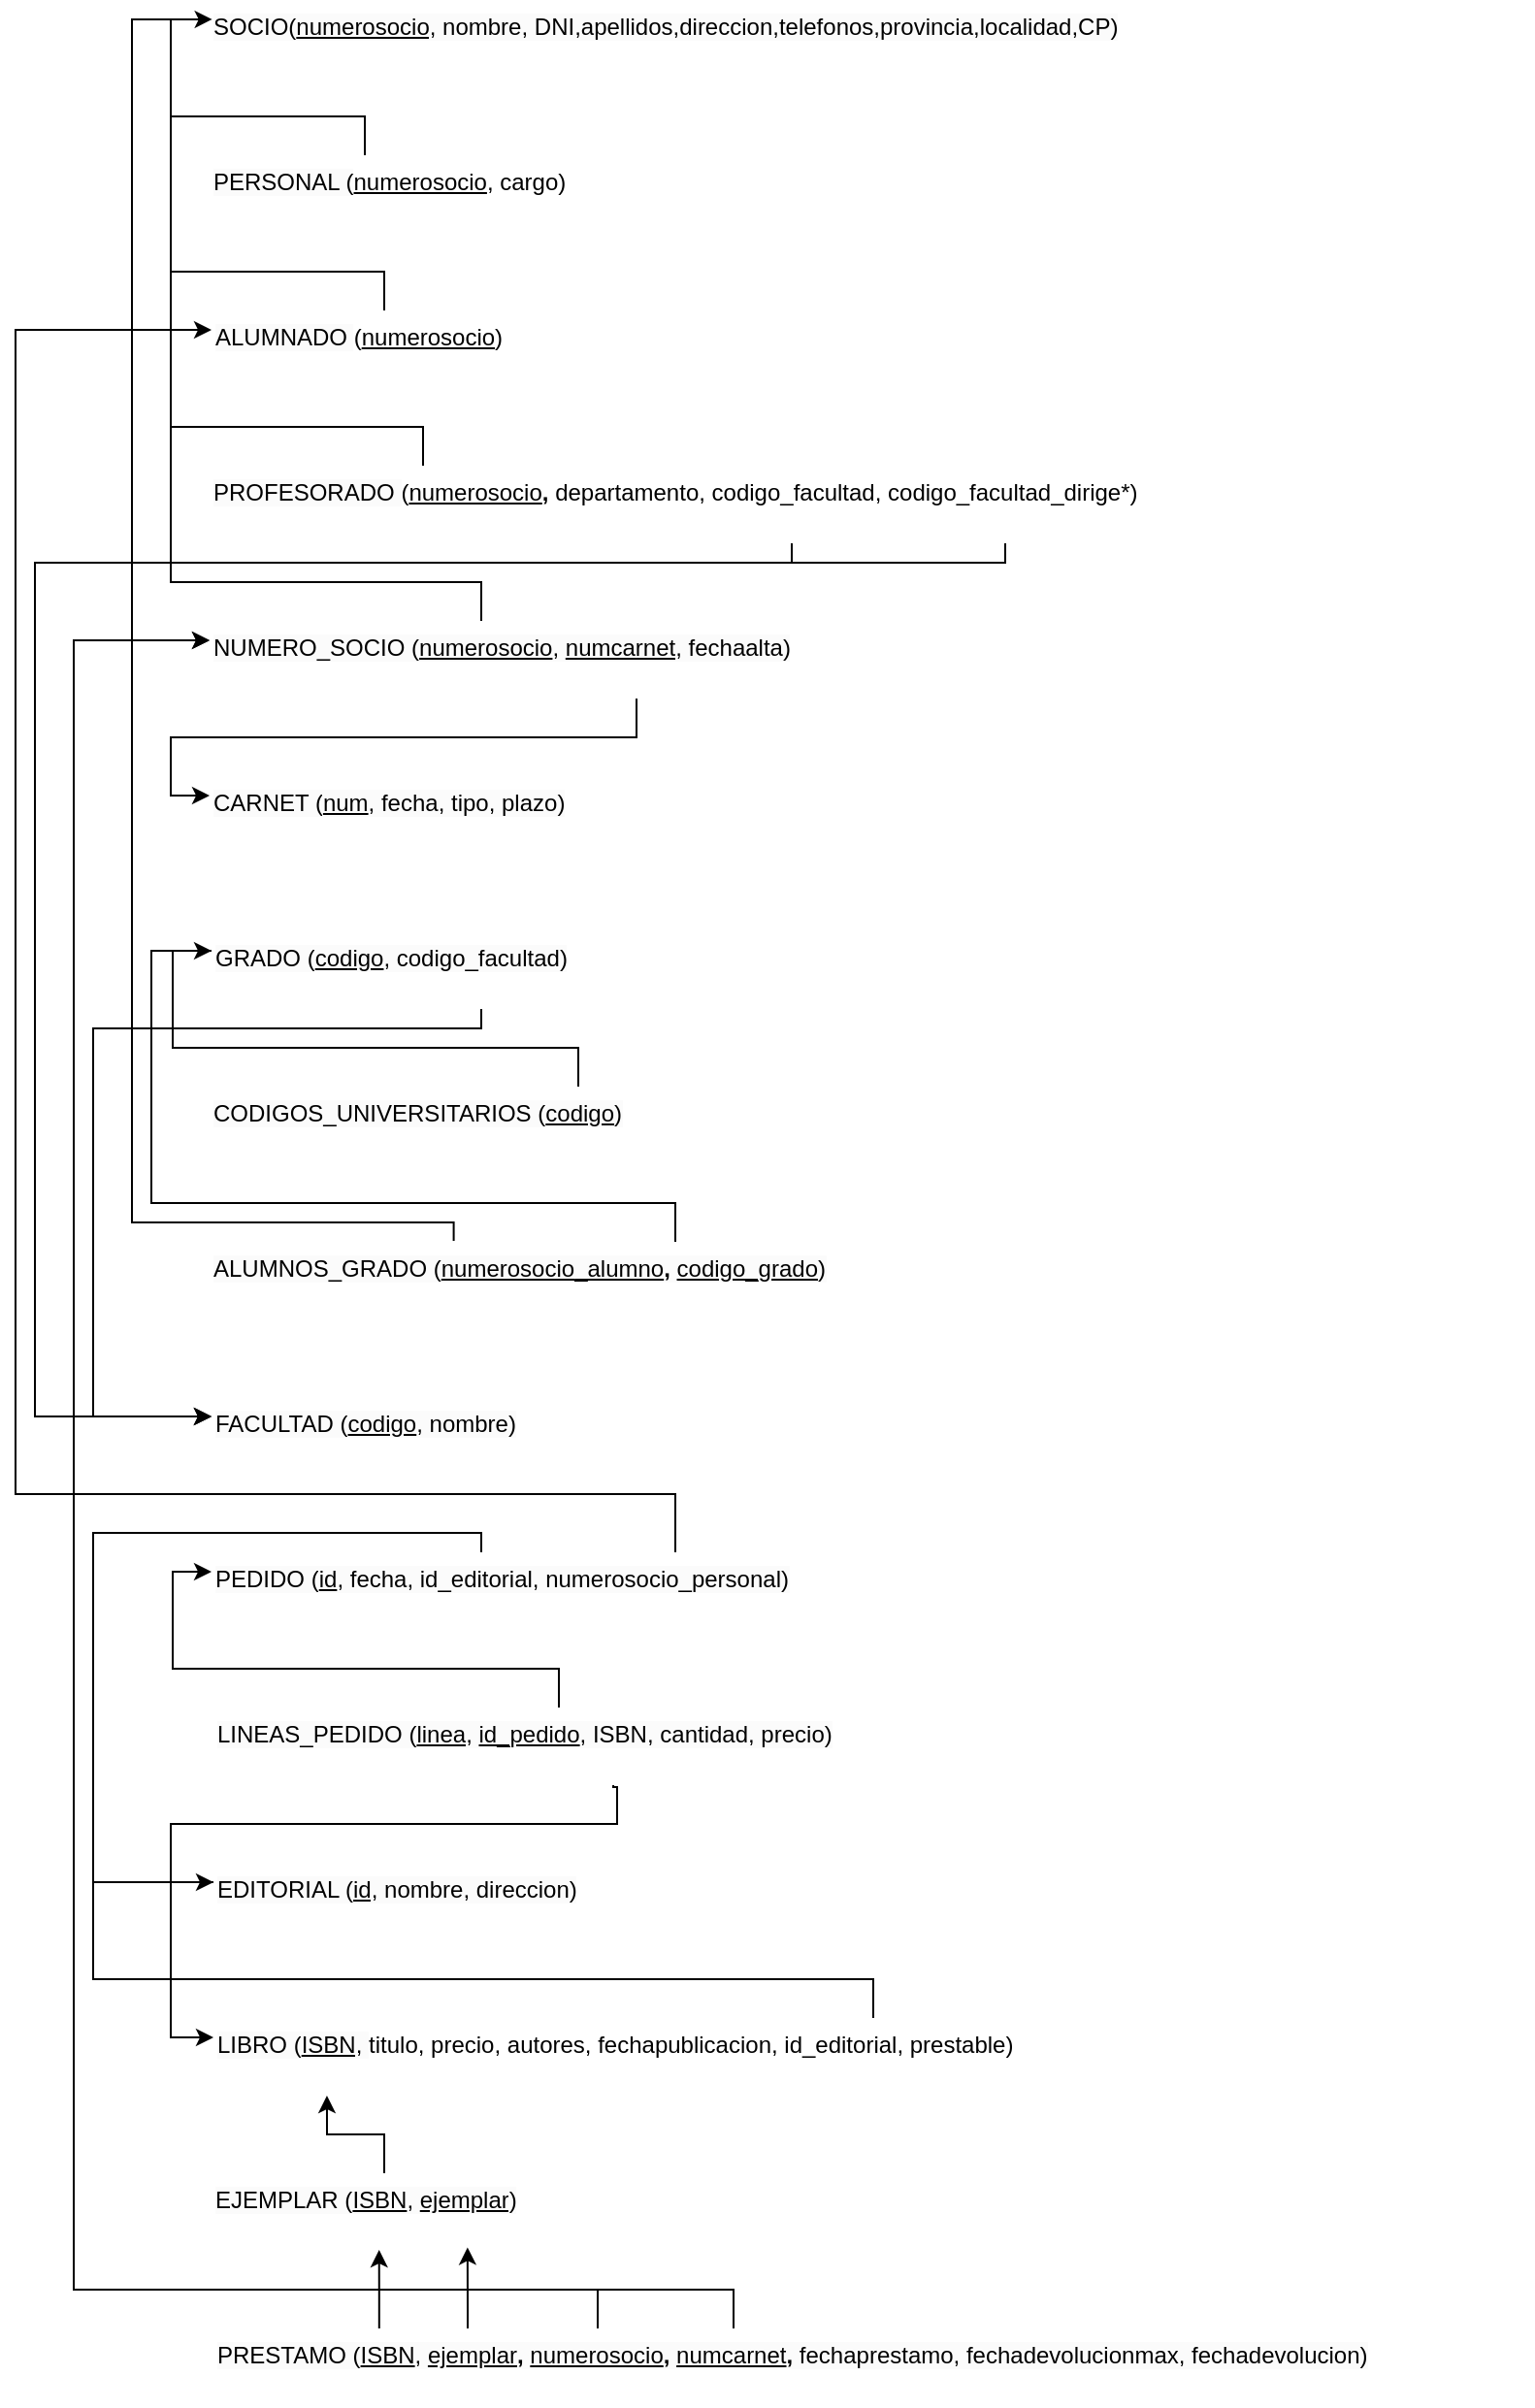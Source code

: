 <mxfile version="23.0.2" type="device">
  <diagram name="Página-1" id="STV0Fpu3SxPzSqIXGRqA">
    <mxGraphModel dx="322" dy="157" grid="1" gridSize="10" guides="1" tooltips="1" connect="1" arrows="1" fold="1" page="1" pageScale="1" pageWidth="827" pageHeight="1169" math="0" shadow="0">
      <root>
        <mxCell id="0" />
        <mxCell id="1" parent="0" />
        <mxCell id="z7xkDASQv5N64iKBh5Sk-1" value="&lt;span style=&quot;color: rgb(0, 0, 0); font-family: Helvetica; font-size: 12px; font-style: normal; font-variant-ligatures: normal; font-variant-caps: normal; font-weight: 400; letter-spacing: normal; orphans: 2; text-align: center; text-indent: 0px; text-transform: none; widows: 2; word-spacing: 0px; -webkit-text-stroke-width: 0px; background-color: rgb(251, 251, 251); text-decoration-thickness: initial; text-decoration-style: initial; text-decoration-color: initial; float: none; display: inline !important;&quot;&gt;SOCIO(&lt;/span&gt;&lt;span style=&quot;color: rgb(0, 0, 0); font-family: Helvetica; font-size: 12px; font-style: normal; font-variant-ligatures: normal; font-variant-caps: normal; letter-spacing: normal; orphans: 2; text-align: center; text-indent: 0px; text-transform: none; widows: 2; word-spacing: 0px; -webkit-text-stroke-width: 0px; background-color: rgb(251, 251, 251); text-decoration-thickness: initial; text-decoration-style: initial; text-decoration-color: initial; float: none; display: inline !important;&quot;&gt;&lt;u&gt;numerosocio&lt;/u&gt;&lt;/span&gt;&lt;span style=&quot;color: rgb(0, 0, 0); font-family: Helvetica; font-size: 12px; font-style: normal; font-variant-ligatures: normal; font-variant-caps: normal; font-weight: 400; letter-spacing: normal; orphans: 2; text-align: center; text-indent: 0px; text-transform: none; widows: 2; word-spacing: 0px; -webkit-text-stroke-width: 0px; background-color: rgb(251, 251, 251); text-decoration-thickness: initial; text-decoration-style: initial; text-decoration-color: initial; float: none; display: inline !important;&quot;&gt;, nombre, DNI,apellidos,direccion,telefonos,provincia,localidad,CP)&lt;/span&gt;" style="text;whiteSpace=wrap;html=1;" parent="1" vertex="1">
          <mxGeometry x="120" y="40" width="670" height="40" as="geometry" />
        </mxCell>
        <mxCell id="z7xkDASQv5N64iKBh5Sk-22" style="edgeStyle=orthogonalEdgeStyle;rounded=0;orthogonalLoop=1;jettySize=auto;html=1;entryX=0;entryY=0.25;entryDx=0;entryDy=0;endArrow=none;endFill=0;" parent="1" source="z7xkDASQv5N64iKBh5Sk-2" target="z7xkDASQv5N64iKBh5Sk-1" edge="1">
          <mxGeometry relative="1" as="geometry">
            <Array as="points">
              <mxPoint x="260" y="340" />
              <mxPoint x="100" y="340" />
              <mxPoint x="100" y="50" />
            </Array>
          </mxGeometry>
        </mxCell>
        <mxCell id="z7xkDASQv5N64iKBh5Sk-23" style="edgeStyle=orthogonalEdgeStyle;rounded=0;orthogonalLoop=1;jettySize=auto;html=1;entryX=0;entryY=0.25;entryDx=0;entryDy=0;" parent="1" source="z7xkDASQv5N64iKBh5Sk-2" target="z7xkDASQv5N64iKBh5Sk-3" edge="1">
          <mxGeometry relative="1" as="geometry">
            <Array as="points">
              <mxPoint x="340" y="420" />
              <mxPoint x="100" y="420" />
              <mxPoint x="100" y="450" />
            </Array>
          </mxGeometry>
        </mxCell>
        <mxCell id="z7xkDASQv5N64iKBh5Sk-2" value="&lt;span style=&quot;color: rgb(0, 0, 0); font-family: Helvetica; font-size: 12px; font-style: normal; font-variant-ligatures: normal; font-variant-caps: normal; letter-spacing: normal; orphans: 2; text-align: center; text-indent: 0px; text-transform: none; widows: 2; word-spacing: 0px; -webkit-text-stroke-width: 0px; background-color: rgb(251, 251, 251); text-decoration-thickness: initial; text-decoration-style: initial; text-decoration-color: initial; float: none; display: inline !important;&quot;&gt;NUMERO_SOCIO (&lt;u&gt;numerosocio&lt;/u&gt;,&lt;/span&gt;&lt;span style=&quot;color: rgb(0, 0, 0); font-family: Helvetica; font-size: 12px; font-style: normal; font-variant-ligatures: normal; font-variant-caps: normal; letter-spacing: normal; orphans: 2; text-align: center; text-indent: 0px; text-transform: none; widows: 2; word-spacing: 0px; -webkit-text-stroke-width: 0px; background-color: rgb(251, 251, 251); text-decoration-thickness: initial; text-decoration-style: initial; text-decoration-color: initial; float: none; display: inline !important;&quot;&gt;&amp;nbsp;&lt;/span&gt;&lt;span style=&quot;color: rgb(0, 0, 0); font-family: Helvetica; font-size: 12px; font-style: normal; font-variant-ligatures: normal; font-variant-caps: normal; letter-spacing: normal; orphans: 2; text-align: center; text-indent: 0px; text-transform: none; widows: 2; word-spacing: 0px; -webkit-text-stroke-width: 0px; background-color: rgb(251, 251, 251); text-decoration-thickness: initial; text-decoration-style: initial; text-decoration-color: initial; float: none; display: inline !important;&quot;&gt;&lt;u&gt;numcarnet&lt;/u&gt;&lt;/span&gt;&lt;span style=&quot;color: rgb(0, 0, 0); font-family: Helvetica; font-size: 12px; font-style: normal; font-variant-ligatures: normal; font-variant-caps: normal; letter-spacing: normal; orphans: 2; text-align: center; text-indent: 0px; text-transform: none; widows: 2; word-spacing: 0px; -webkit-text-stroke-width: 0px; background-color: rgb(251, 251, 251); text-decoration-thickness: initial; text-decoration-style: initial; text-decoration-color: initial; float: none; display: inline !important;&quot;&gt;, fechaalta)&lt;/span&gt;" style="text;whiteSpace=wrap;html=1;" parent="1" vertex="1">
          <mxGeometry x="120" y="360" width="680" height="40" as="geometry" />
        </mxCell>
        <mxCell id="z7xkDASQv5N64iKBh5Sk-3" value="&lt;span style=&quot;color: rgb(0, 0, 0); font-family: Helvetica; font-size: 12px; font-style: normal; font-variant-ligatures: normal; font-variant-caps: normal; font-weight: 400; letter-spacing: normal; orphans: 2; text-align: center; text-indent: 0px; text-transform: none; widows: 2; word-spacing: 0px; -webkit-text-stroke-width: 0px; background-color: rgb(251, 251, 251); text-decoration-thickness: initial; text-decoration-style: initial; text-decoration-color: initial; float: none; display: inline !important;&quot;&gt;CARNET (&lt;/span&gt;&lt;span style=&quot;color: rgb(0, 0, 0); font-family: Helvetica; font-size: 12px; font-style: normal; font-variant-ligatures: normal; font-variant-caps: normal; letter-spacing: normal; orphans: 2; text-align: center; text-indent: 0px; text-transform: none; widows: 2; word-spacing: 0px; -webkit-text-stroke-width: 0px; background-color: rgb(251, 251, 251); text-decoration-thickness: initial; text-decoration-style: initial; text-decoration-color: initial; float: none; display: inline !important;&quot;&gt;&lt;u&gt;num&lt;/u&gt;&lt;/span&gt;&lt;span style=&quot;color: rgb(0, 0, 0); font-family: Helvetica; font-size: 12px; font-style: normal; font-variant-ligatures: normal; font-variant-caps: normal; font-weight: 400; letter-spacing: normal; orphans: 2; text-align: center; text-indent: 0px; text-transform: none; widows: 2; word-spacing: 0px; -webkit-text-stroke-width: 0px; background-color: rgb(251, 251, 251); text-decoration-thickness: initial; text-decoration-style: initial; text-decoration-color: initial; float: none; display: inline !important;&quot;&gt;, fecha, tipo, plazo)&lt;/span&gt;" style="text;whiteSpace=wrap;html=1;" parent="1" vertex="1">
          <mxGeometry x="120" y="440" width="680" height="40" as="geometry" />
        </mxCell>
        <mxCell id="z7xkDASQv5N64iKBh5Sk-18" style="edgeStyle=orthogonalEdgeStyle;rounded=0;orthogonalLoop=1;jettySize=auto;html=1;entryX=0.002;entryY=0.249;entryDx=0;entryDy=0;entryPerimeter=0;" parent="1" source="z7xkDASQv5N64iKBh5Sk-5" target="z7xkDASQv5N64iKBh5Sk-1" edge="1">
          <mxGeometry relative="1" as="geometry">
            <Array as="points">
              <mxPoint x="200" y="100" />
              <mxPoint x="100" y="100" />
              <mxPoint x="100" y="50" />
            </Array>
          </mxGeometry>
        </mxCell>
        <mxCell id="z7xkDASQv5N64iKBh5Sk-5" value="&lt;span style=&quot;color: rgb(0, 0, 0); font-family: Helvetica; font-size: 12px; font-style: normal; font-variant-ligatures: normal; font-variant-caps: normal; font-weight: 400; letter-spacing: normal; orphans: 2; text-align: center; text-indent: 0px; text-transform: none; widows: 2; word-spacing: 0px; -webkit-text-stroke-width: 0px; background-color: rgb(251, 251, 251); text-decoration-thickness: initial; text-decoration-style: initial; text-decoration-color: initial; float: none; display: inline !important;&quot;&gt;PERSONAL (&lt;/span&gt;&lt;u style=&quot;border-color: var(--border-color);&quot;&gt;numerosocio&lt;/u&gt;, cargo)" style="text;whiteSpace=wrap;html=1;" parent="1" vertex="1">
          <mxGeometry x="120" y="120" width="680" height="40" as="geometry" />
        </mxCell>
        <mxCell id="z7xkDASQv5N64iKBh5Sk-20" style="edgeStyle=orthogonalEdgeStyle;rounded=0;orthogonalLoop=1;jettySize=auto;html=1;entryX=0;entryY=0.25;entryDx=0;entryDy=0;endArrow=none;endFill=0;" parent="1" source="z7xkDASQv5N64iKBh5Sk-6" target="z7xkDASQv5N64iKBh5Sk-1" edge="1">
          <mxGeometry relative="1" as="geometry">
            <Array as="points">
              <mxPoint x="210" y="180" />
              <mxPoint x="100" y="180" />
              <mxPoint x="100" y="50" />
            </Array>
          </mxGeometry>
        </mxCell>
        <mxCell id="z7xkDASQv5N64iKBh5Sk-6" value="&lt;span style=&quot;color: rgb(0, 0, 0); font-family: Helvetica; font-size: 12px; font-style: normal; font-variant-ligatures: normal; font-variant-caps: normal; font-weight: 400; letter-spacing: normal; orphans: 2; text-align: center; text-indent: 0px; text-transform: none; widows: 2; word-spacing: 0px; -webkit-text-stroke-width: 0px; background-color: rgb(251, 251, 251); text-decoration-thickness: initial; text-decoration-style: initial; text-decoration-color: initial; float: none; display: inline !important;&quot;&gt;ALUMNADO&amp;nbsp;&lt;/span&gt;(&lt;u style=&quot;border-color: var(--border-color);&quot;&gt;numerosocio&lt;/u&gt;)" style="text;whiteSpace=wrap;html=1;" parent="1" vertex="1">
          <mxGeometry x="121" y="200" width="680" height="40" as="geometry" />
        </mxCell>
        <mxCell id="z7xkDASQv5N64iKBh5Sk-21" style="edgeStyle=orthogonalEdgeStyle;rounded=0;orthogonalLoop=1;jettySize=auto;html=1;endArrow=none;endFill=0;" parent="1" source="z7xkDASQv5N64iKBh5Sk-7" edge="1">
          <mxGeometry relative="1" as="geometry">
            <mxPoint x="110" y="50" as="targetPoint" />
            <Array as="points">
              <mxPoint x="230" y="260" />
              <mxPoint x="100" y="260" />
              <mxPoint x="100" y="50" />
            </Array>
          </mxGeometry>
        </mxCell>
        <mxCell id="z7xkDASQv5N64iKBh5Sk-37" style="edgeStyle=orthogonalEdgeStyle;rounded=0;orthogonalLoop=1;jettySize=auto;html=1;entryX=0;entryY=0.25;entryDx=0;entryDy=0;" parent="1" source="z7xkDASQv5N64iKBh5Sk-7" target="z7xkDASQv5N64iKBh5Sk-14" edge="1">
          <mxGeometry relative="1" as="geometry">
            <Array as="points">
              <mxPoint x="420" y="330" />
              <mxPoint x="30" y="330" />
              <mxPoint x="30" y="770" />
            </Array>
          </mxGeometry>
        </mxCell>
        <mxCell id="z7xkDASQv5N64iKBh5Sk-7" value="&lt;span style=&quot;color: rgb(0, 0, 0); font-family: Helvetica; font-size: 12px; font-style: normal; font-variant-ligatures: normal; font-variant-caps: normal; font-weight: 400; letter-spacing: normal; orphans: 2; text-align: center; text-indent: 0px; text-transform: none; widows: 2; word-spacing: 0px; -webkit-text-stroke-width: 0px; background-color: rgb(251, 251, 251); text-decoration-thickness: initial; text-decoration-style: initial; text-decoration-color: initial; float: none; display: inline !important;&quot;&gt;PROFESORADO&amp;nbsp;&lt;/span&gt;(&lt;b style=&quot;border-color: var(--border-color);&quot;&gt;&lt;u style=&quot;border-color: var(--border-color); font-weight: 400; text-align: center;&quot;&gt;numerosocio&lt;/u&gt;, &lt;/b&gt;departamento, codigo_facultad, codigo_facultad_dirige*&lt;span style=&quot;border-color: var(--border-color); text-align: center;&quot;&gt;)&lt;/span&gt;" style="text;whiteSpace=wrap;html=1;" parent="1" vertex="1">
          <mxGeometry x="120" y="280" width="680" height="40" as="geometry" />
        </mxCell>
        <mxCell id="z7xkDASQv5N64iKBh5Sk-28" style="edgeStyle=orthogonalEdgeStyle;rounded=0;orthogonalLoop=1;jettySize=auto;html=1;entryX=0;entryY=0.25;entryDx=0;entryDy=0;" parent="1" source="z7xkDASQv5N64iKBh5Sk-8" target="z7xkDASQv5N64iKBh5Sk-14" edge="1">
          <mxGeometry relative="1" as="geometry">
            <Array as="points">
              <mxPoint x="260" y="570" />
              <mxPoint x="60" y="570" />
              <mxPoint x="60" y="770" />
            </Array>
          </mxGeometry>
        </mxCell>
        <mxCell id="z7xkDASQv5N64iKBh5Sk-8" value="&lt;span style=&quot;color: rgb(0, 0, 0); font-family: Helvetica; font-size: 12px; font-style: normal; font-variant-ligatures: normal; font-variant-caps: normal; font-weight: 400; letter-spacing: normal; orphans: 2; text-align: center; text-indent: 0px; text-transform: none; widows: 2; word-spacing: 0px; -webkit-text-stroke-width: 0px; background-color: rgb(251, 251, 251); text-decoration-thickness: initial; text-decoration-style: initial; text-decoration-color: initial; float: none; display: inline !important;&quot;&gt;GRADO (&lt;/span&gt;&lt;span style=&quot;color: rgb(0, 0, 0); font-family: Helvetica; font-size: 12px; font-style: normal; font-variant-ligatures: normal; font-variant-caps: normal; letter-spacing: normal; orphans: 2; text-align: center; text-indent: 0px; text-transform: none; widows: 2; word-spacing: 0px; -webkit-text-stroke-width: 0px; background-color: rgb(251, 251, 251); text-decoration-thickness: initial; text-decoration-style: initial; text-decoration-color: initial; float: none; display: inline !important;&quot;&gt;&lt;u&gt;codigo&lt;/u&gt;,&amp;nbsp;codigo_facultad&lt;/span&gt;&lt;span style=&quot;color: rgb(0, 0, 0); font-family: Helvetica; font-size: 12px; font-style: normal; font-variant-ligatures: normal; font-variant-caps: normal; font-weight: 400; letter-spacing: normal; orphans: 2; text-align: center; text-indent: 0px; text-transform: none; widows: 2; word-spacing: 0px; -webkit-text-stroke-width: 0px; background-color: rgb(251, 251, 251); text-decoration-thickness: initial; text-decoration-style: initial; text-decoration-color: initial; float: none; display: inline !important;&quot;&gt;)&lt;/span&gt;" style="text;whiteSpace=wrap;html=1;" parent="1" vertex="1">
          <mxGeometry x="121" y="520" width="680" height="40" as="geometry" />
        </mxCell>
        <mxCell id="z7xkDASQv5N64iKBh5Sk-24" style="edgeStyle=orthogonalEdgeStyle;rounded=0;orthogonalLoop=1;jettySize=auto;html=1;entryX=0;entryY=0.25;entryDx=0;entryDy=0;" parent="1" source="z7xkDASQv5N64iKBh5Sk-9" target="z7xkDASQv5N64iKBh5Sk-8" edge="1">
          <mxGeometry relative="1" as="geometry">
            <Array as="points">
              <mxPoint x="310" y="580" />
              <mxPoint x="101" y="580" />
              <mxPoint x="101" y="530" />
            </Array>
          </mxGeometry>
        </mxCell>
        <mxCell id="z7xkDASQv5N64iKBh5Sk-9" value="&lt;span style=&quot;color: rgb(0, 0, 0); font-family: Helvetica; font-size: 12px; font-style: normal; font-variant-ligatures: normal; font-variant-caps: normal; font-weight: 400; letter-spacing: normal; orphans: 2; text-align: center; text-indent: 0px; text-transform: none; widows: 2; word-spacing: 0px; -webkit-text-stroke-width: 0px; background-color: rgb(251, 251, 251); text-decoration-thickness: initial; text-decoration-style: initial; text-decoration-color: initial; float: none; display: inline !important;&quot;&gt;CODIGOS_UNIVERSITARIOS (&lt;/span&gt;&lt;span style=&quot;color: rgb(0, 0, 0); font-family: Helvetica; font-size: 12px; font-style: normal; font-variant-ligatures: normal; font-variant-caps: normal; letter-spacing: normal; orphans: 2; text-align: center; text-indent: 0px; text-transform: none; widows: 2; word-spacing: 0px; -webkit-text-stroke-width: 0px; background-color: rgb(251, 251, 251); text-decoration-thickness: initial; text-decoration-style: initial; text-decoration-color: initial; float: none; display: inline !important;&quot;&gt;&lt;u&gt;codigo&lt;/u&gt;&lt;/span&gt;&lt;span style=&quot;color: rgb(0, 0, 0); font-family: Helvetica; font-size: 12px; font-style: normal; font-variant-ligatures: normal; font-variant-caps: normal; font-weight: 400; letter-spacing: normal; orphans: 2; text-align: center; text-indent: 0px; text-transform: none; widows: 2; word-spacing: 0px; -webkit-text-stroke-width: 0px; background-color: rgb(251, 251, 251); text-decoration-thickness: initial; text-decoration-style: initial; text-decoration-color: initial; float: none; display: inline !important;&quot;&gt;)&lt;/span&gt;" style="text;whiteSpace=wrap;html=1;" parent="1" vertex="1">
          <mxGeometry x="120" y="600" width="680" height="40" as="geometry" />
        </mxCell>
        <mxCell id="z7xkDASQv5N64iKBh5Sk-30" style="edgeStyle=orthogonalEdgeStyle;rounded=0;orthogonalLoop=1;jettySize=auto;html=1;entryX=0;entryY=0.25;entryDx=0;entryDy=0;" parent="1" source="z7xkDASQv5N64iKBh5Sk-10" target="z7xkDASQv5N64iKBh5Sk-12" edge="1">
          <mxGeometry relative="1" as="geometry">
            <Array as="points">
              <mxPoint x="260" y="830" />
              <mxPoint x="60" y="830" />
              <mxPoint x="60" y="1010" />
            </Array>
          </mxGeometry>
        </mxCell>
        <mxCell id="H_8-XWhkMhqD4vvHXaiN-2" style="edgeStyle=orthogonalEdgeStyle;rounded=0;orthogonalLoop=1;jettySize=auto;html=1;entryX=0;entryY=0.25;entryDx=0;entryDy=0;" parent="1" source="z7xkDASQv5N64iKBh5Sk-10" target="z7xkDASQv5N64iKBh5Sk-6" edge="1">
          <mxGeometry relative="1" as="geometry">
            <Array as="points">
              <mxPoint x="360" y="810" />
              <mxPoint x="20" y="810" />
              <mxPoint x="20" y="210" />
            </Array>
          </mxGeometry>
        </mxCell>
        <mxCell id="z7xkDASQv5N64iKBh5Sk-10" value="&lt;span style=&quot;color: rgb(0, 0, 0); font-family: Helvetica; font-size: 12px; font-style: normal; font-variant-ligatures: normal; font-variant-caps: normal; font-weight: 400; letter-spacing: normal; orphans: 2; text-align: center; text-indent: 0px; text-transform: none; widows: 2; word-spacing: 0px; -webkit-text-stroke-width: 0px; background-color: rgb(251, 251, 251); text-decoration-thickness: initial; text-decoration-style: initial; text-decoration-color: initial; float: none; display: inline !important;&quot;&gt;PEDIDO (&lt;/span&gt;&lt;span style=&quot;color: rgb(0, 0, 0); font-family: Helvetica; font-size: 12px; font-style: normal; font-variant-ligatures: normal; font-variant-caps: normal; letter-spacing: normal; orphans: 2; text-align: center; text-indent: 0px; text-transform: none; widows: 2; word-spacing: 0px; -webkit-text-stroke-width: 0px; background-color: rgb(251, 251, 251); text-decoration-thickness: initial; text-decoration-style: initial; text-decoration-color: initial; float: none; display: inline !important;&quot;&gt;&lt;u&gt;id&lt;/u&gt;&lt;/span&gt;&lt;span style=&quot;color: rgb(0, 0, 0); font-family: Helvetica; font-size: 12px; font-style: normal; font-variant-ligatures: normal; font-variant-caps: normal; font-weight: 400; letter-spacing: normal; orphans: 2; text-align: center; text-indent: 0px; text-transform: none; widows: 2; word-spacing: 0px; -webkit-text-stroke-width: 0px; background-color: rgb(251, 251, 251); text-decoration-thickness: initial; text-decoration-style: initial; text-decoration-color: initial; float: none; display: inline !important;&quot;&gt;, fecha, id_editorial, numerosocio_personal)&lt;/span&gt;" style="text;whiteSpace=wrap;html=1;" parent="1" vertex="1">
          <mxGeometry x="121" y="840" width="680" height="40" as="geometry" />
        </mxCell>
        <mxCell id="z7xkDASQv5N64iKBh5Sk-29" style="edgeStyle=orthogonalEdgeStyle;rounded=0;orthogonalLoop=1;jettySize=auto;html=1;entryX=0;entryY=0.25;entryDx=0;entryDy=0;" parent="1" source="z7xkDASQv5N64iKBh5Sk-11" target="z7xkDASQv5N64iKBh5Sk-10" edge="1">
          <mxGeometry relative="1" as="geometry">
            <Array as="points">
              <mxPoint x="300" y="900" />
              <mxPoint x="101" y="900" />
              <mxPoint x="101" y="850" />
            </Array>
          </mxGeometry>
        </mxCell>
        <mxCell id="z7xkDASQv5N64iKBh5Sk-31" style="edgeStyle=orthogonalEdgeStyle;rounded=0;orthogonalLoop=1;jettySize=auto;html=1;entryX=0;entryY=0.25;entryDx=0;entryDy=0;exitX=0.303;exitY=1;exitDx=0;exitDy=0;exitPerimeter=0;" parent="1" source="z7xkDASQv5N64iKBh5Sk-11" target="z7xkDASQv5N64iKBh5Sk-13" edge="1">
          <mxGeometry relative="1" as="geometry">
            <Array as="points">
              <mxPoint x="328" y="961" />
              <mxPoint x="330" y="961" />
              <mxPoint x="330" y="980" />
              <mxPoint x="100" y="980" />
              <mxPoint x="100" y="1090" />
            </Array>
          </mxGeometry>
        </mxCell>
        <mxCell id="z7xkDASQv5N64iKBh5Sk-11" value="&lt;span style=&quot;color: rgb(0, 0, 0); font-family: Helvetica; font-size: 12px; font-style: normal; font-variant-ligatures: normal; font-variant-caps: normal; font-weight: 400; letter-spacing: normal; orphans: 2; text-align: center; text-indent: 0px; text-transform: none; widows: 2; word-spacing: 0px; -webkit-text-stroke-width: 0px; background-color: rgb(251, 251, 251); text-decoration-thickness: initial; text-decoration-style: initial; text-decoration-color: initial; float: none; display: inline !important;&quot;&gt;LINEAS_PEDIDO (&lt;/span&gt;&lt;span style=&quot;color: rgb(0, 0, 0); font-family: Helvetica; font-size: 12px; font-style: normal; font-variant-ligatures: normal; font-variant-caps: normal; letter-spacing: normal; orphans: 2; text-align: center; text-indent: 0px; text-transform: none; widows: 2; word-spacing: 0px; -webkit-text-stroke-width: 0px; background-color: rgb(251, 251, 251); text-decoration-thickness: initial; text-decoration-style: initial; text-decoration-color: initial; float: none; display: inline !important;&quot;&gt;&lt;u&gt;linea&lt;/u&gt;&lt;/span&gt;&lt;span style=&quot;color: rgb(0, 0, 0); font-family: Helvetica; font-size: 12px; font-style: normal; font-variant-ligatures: normal; font-variant-caps: normal; font-weight: 400; letter-spacing: normal; orphans: 2; text-align: center; text-indent: 0px; text-transform: none; widows: 2; word-spacing: 0px; -webkit-text-stroke-width: 0px; background-color: rgb(251, 251, 251); text-decoration-thickness: initial; text-decoration-style: initial; text-decoration-color: initial; float: none; display: inline !important;&quot;&gt;,&amp;nbsp;&lt;/span&gt;&lt;span style=&quot;color: rgb(0, 0, 0); font-family: Helvetica; font-size: 12px; font-style: normal; font-variant-ligatures: normal; font-variant-caps: normal; letter-spacing: normal; orphans: 2; text-align: center; text-indent: 0px; text-transform: none; widows: 2; word-spacing: 0px; -webkit-text-stroke-width: 0px; background-color: rgb(251, 251, 251); text-decoration-thickness: initial; text-decoration-style: initial; text-decoration-color: initial; float: none; display: inline !important;&quot;&gt;&lt;u&gt;id_pedido&lt;/u&gt;&lt;/span&gt;&lt;span style=&quot;color: rgb(0, 0, 0); font-family: Helvetica; font-size: 12px; font-style: normal; font-variant-ligatures: normal; font-variant-caps: normal; font-weight: 400; letter-spacing: normal; orphans: 2; text-align: center; text-indent: 0px; text-transform: none; widows: 2; word-spacing: 0px; -webkit-text-stroke-width: 0px; background-color: rgb(251, 251, 251); text-decoration-thickness: initial; text-decoration-style: initial; text-decoration-color: initial; float: none; display: inline !important;&quot;&gt;, ISBN, cantidad, precio)&lt;/span&gt;" style="text;whiteSpace=wrap;html=1;" parent="1" vertex="1">
          <mxGeometry x="122" y="920" width="680" height="40" as="geometry" />
        </mxCell>
        <mxCell id="z7xkDASQv5N64iKBh5Sk-12" value="&lt;span style=&quot;color: rgb(0, 0, 0); font-family: Helvetica; font-size: 12px; font-style: normal; font-variant-ligatures: normal; font-variant-caps: normal; font-weight: 400; letter-spacing: normal; orphans: 2; text-align: center; text-indent: 0px; text-transform: none; widows: 2; word-spacing: 0px; -webkit-text-stroke-width: 0px; background-color: rgb(251, 251, 251); text-decoration-thickness: initial; text-decoration-style: initial; text-decoration-color: initial; float: none; display: inline !important;&quot;&gt;EDITORIAL (&lt;/span&gt;&lt;span style=&quot;color: rgb(0, 0, 0); font-family: Helvetica; font-size: 12px; font-style: normal; font-variant-ligatures: normal; font-variant-caps: normal; letter-spacing: normal; orphans: 2; text-align: center; text-indent: 0px; text-transform: none; widows: 2; word-spacing: 0px; -webkit-text-stroke-width: 0px; background-color: rgb(251, 251, 251); text-decoration-thickness: initial; text-decoration-style: initial; text-decoration-color: initial; float: none; display: inline !important;&quot;&gt;&lt;u&gt;id&lt;/u&gt;&lt;/span&gt;&lt;span style=&quot;color: rgb(0, 0, 0); font-family: Helvetica; font-size: 12px; font-style: normal; font-variant-ligatures: normal; font-variant-caps: normal; font-weight: 400; letter-spacing: normal; orphans: 2; text-align: center; text-indent: 0px; text-transform: none; widows: 2; word-spacing: 0px; -webkit-text-stroke-width: 0px; background-color: rgb(251, 251, 251); text-decoration-thickness: initial; text-decoration-style: initial; text-decoration-color: initial; float: none; display: inline !important;&quot;&gt;, nombre, direccion)&lt;/span&gt;" style="text;whiteSpace=wrap;html=1;" parent="1" vertex="1">
          <mxGeometry x="122" y="1000" width="680" height="40" as="geometry" />
        </mxCell>
        <mxCell id="z7xkDASQv5N64iKBh5Sk-38" style="edgeStyle=orthogonalEdgeStyle;rounded=0;orthogonalLoop=1;jettySize=auto;html=1;entryX=0;entryY=0.25;entryDx=0;entryDy=0;endArrow=none;endFill=0;" parent="1" source="z7xkDASQv5N64iKBh5Sk-13" target="z7xkDASQv5N64iKBh5Sk-12" edge="1">
          <mxGeometry relative="1" as="geometry">
            <Array as="points">
              <mxPoint x="462" y="1060" />
              <mxPoint x="60" y="1060" />
              <mxPoint x="60" y="1010" />
            </Array>
          </mxGeometry>
        </mxCell>
        <mxCell id="z7xkDASQv5N64iKBh5Sk-13" value="&lt;span style=&quot;color: rgb(0, 0, 0); font-family: Helvetica; font-size: 12px; font-style: normal; font-variant-ligatures: normal; font-variant-caps: normal; font-weight: 400; letter-spacing: normal; orphans: 2; text-align: center; text-indent: 0px; text-transform: none; widows: 2; word-spacing: 0px; -webkit-text-stroke-width: 0px; background-color: rgb(251, 251, 251); text-decoration-thickness: initial; text-decoration-style: initial; text-decoration-color: initial; float: none; display: inline !important;&quot;&gt;LIBRO (&lt;/span&gt;&lt;span style=&quot;color: rgb(0, 0, 0); font-family: Helvetica; font-size: 12px; font-style: normal; font-variant-ligatures: normal; font-variant-caps: normal; letter-spacing: normal; orphans: 2; text-align: center; text-indent: 0px; text-transform: none; widows: 2; word-spacing: 0px; -webkit-text-stroke-width: 0px; background-color: rgb(251, 251, 251); text-decoration-thickness: initial; text-decoration-style: initial; text-decoration-color: initial; float: none; display: inline !important;&quot;&gt;&lt;u&gt;ISBN&lt;/u&gt;&lt;/span&gt;&lt;span style=&quot;color: rgb(0, 0, 0); font-family: Helvetica; font-size: 12px; font-style: normal; font-variant-ligatures: normal; font-variant-caps: normal; font-weight: 400; letter-spacing: normal; orphans: 2; text-align: center; text-indent: 0px; text-transform: none; widows: 2; word-spacing: 0px; -webkit-text-stroke-width: 0px; background-color: rgb(251, 251, 251); text-decoration-thickness: initial; text-decoration-style: initial; text-decoration-color: initial; float: none; display: inline !important;&quot;&gt;,&amp;nbsp;&lt;/span&gt;titulo,&amp;nbsp;precio,&amp;nbsp;autores,&amp;nbsp;fechapublicacion, id_editorial, prestable)" style="text;whiteSpace=wrap;html=1;" parent="1" vertex="1">
          <mxGeometry x="122" y="1080" width="680" height="40" as="geometry" />
        </mxCell>
        <mxCell id="z7xkDASQv5N64iKBh5Sk-14" value="&lt;span style=&quot;color: rgb(0, 0, 0); font-family: Helvetica; font-size: 12px; font-style: normal; font-variant-ligatures: normal; font-variant-caps: normal; font-weight: 400; letter-spacing: normal; orphans: 2; text-align: center; text-indent: 0px; text-transform: none; widows: 2; word-spacing: 0px; -webkit-text-stroke-width: 0px; background-color: rgb(251, 251, 251); text-decoration-thickness: initial; text-decoration-style: initial; text-decoration-color: initial; float: none; display: inline !important;&quot;&gt;FACULTAD (&lt;/span&gt;&lt;span style=&quot;color: rgb(0, 0, 0); font-family: Helvetica; font-size: 12px; font-style: normal; font-variant-ligatures: normal; font-variant-caps: normal; letter-spacing: normal; orphans: 2; text-align: center; text-indent: 0px; text-transform: none; widows: 2; word-spacing: 0px; -webkit-text-stroke-width: 0px; background-color: rgb(251, 251, 251); text-decoration-thickness: initial; text-decoration-style: initial; text-decoration-color: initial; float: none; display: inline !important;&quot;&gt;&lt;u&gt;codigo&lt;/u&gt;&lt;/span&gt;&lt;span style=&quot;color: rgb(0, 0, 0); font-family: Helvetica; font-size: 12px; font-style: normal; font-variant-ligatures: normal; font-variant-caps: normal; font-weight: 400; letter-spacing: normal; orphans: 2; text-align: center; text-indent: 0px; text-transform: none; widows: 2; word-spacing: 0px; -webkit-text-stroke-width: 0px; background-color: rgb(251, 251, 251); text-decoration-thickness: initial; text-decoration-style: initial; text-decoration-color: initial; float: none; display: inline !important;&quot;&gt;, nombre)&lt;/span&gt;" style="text;whiteSpace=wrap;html=1;" parent="1" vertex="1">
          <mxGeometry x="121" y="760" width="680" height="40" as="geometry" />
        </mxCell>
        <mxCell id="z7xkDASQv5N64iKBh5Sk-15" value="&lt;span style=&quot;color: rgb(0, 0, 0); font-family: Helvetica; font-size: 12px; font-style: normal; font-variant-ligatures: normal; font-variant-caps: normal; font-weight: 400; letter-spacing: normal; orphans: 2; text-align: center; text-indent: 0px; text-transform: none; widows: 2; word-spacing: 0px; -webkit-text-stroke-width: 0px; background-color: rgb(251, 251, 251); text-decoration-thickness: initial; text-decoration-style: initial; text-decoration-color: initial; float: none; display: inline !important;&quot;&gt;EJEMPLAR (&lt;/span&gt;&lt;span style=&quot;color: rgb(0, 0, 0); font-family: Helvetica; font-size: 12px; font-style: normal; font-variant-ligatures: normal; font-variant-caps: normal; letter-spacing: normal; orphans: 2; text-align: center; text-indent: 0px; text-transform: none; widows: 2; word-spacing: 0px; -webkit-text-stroke-width: 0px; background-color: rgb(251, 251, 251); text-decoration-thickness: initial; text-decoration-style: initial; text-decoration-color: initial; float: none; display: inline !important;&quot;&gt;&lt;u&gt;ISBN&lt;/u&gt;&lt;/span&gt;&lt;span style=&quot;color: rgb(0, 0, 0); font-family: Helvetica; font-size: 12px; font-style: normal; font-variant-ligatures: normal; font-variant-caps: normal; font-weight: 400; letter-spacing: normal; orphans: 2; text-align: center; text-indent: 0px; text-transform: none; widows: 2; word-spacing: 0px; -webkit-text-stroke-width: 0px; background-color: rgb(251, 251, 251); text-decoration-thickness: initial; text-decoration-style: initial; text-decoration-color: initial; float: none; display: inline !important;&quot;&gt;, &lt;/span&gt;&lt;span style=&quot;color: rgb(0, 0, 0); font-family: Helvetica; font-size: 12px; font-style: normal; font-variant-ligatures: normal; font-variant-caps: normal; letter-spacing: normal; orphans: 2; text-align: center; text-indent: 0px; text-transform: none; widows: 2; word-spacing: 0px; -webkit-text-stroke-width: 0px; background-color: rgb(251, 251, 251); text-decoration-thickness: initial; text-decoration-style: initial; text-decoration-color: initial; float: none; display: inline !important;&quot;&gt;&lt;u&gt;ejemplar&lt;/u&gt;&lt;/span&gt;&lt;span style=&quot;color: rgb(0, 0, 0); font-family: Helvetica; font-size: 12px; font-style: normal; font-variant-ligatures: normal; font-variant-caps: normal; font-weight: 400; letter-spacing: normal; orphans: 2; text-align: center; text-indent: 0px; text-transform: none; widows: 2; word-spacing: 0px; -webkit-text-stroke-width: 0px; background-color: rgb(251, 251, 251); text-decoration-thickness: initial; text-decoration-style: initial; text-decoration-color: initial; float: none; display: inline !important;&quot;&gt;)&lt;/span&gt;" style="text;whiteSpace=wrap;html=1;" parent="1" vertex="1">
          <mxGeometry x="121" y="1160" width="680" height="40" as="geometry" />
        </mxCell>
        <mxCell id="z7xkDASQv5N64iKBh5Sk-34" style="edgeStyle=orthogonalEdgeStyle;rounded=0;orthogonalLoop=1;jettySize=auto;html=1;entryX=0;entryY=0.25;entryDx=0;entryDy=0;" parent="1" source="z7xkDASQv5N64iKBh5Sk-16" target="z7xkDASQv5N64iKBh5Sk-2" edge="1">
          <mxGeometry relative="1" as="geometry">
            <Array as="points">
              <mxPoint x="320" y="1220" />
              <mxPoint x="50" y="1220" />
              <mxPoint x="50" y="370" />
            </Array>
          </mxGeometry>
        </mxCell>
        <mxCell id="z7xkDASQv5N64iKBh5Sk-16" value="&lt;span style=&quot;color: rgb(0, 0, 0); font-family: Helvetica; font-size: 12px; font-style: normal; font-variant-ligatures: normal; font-variant-caps: normal; font-weight: 400; letter-spacing: normal; orphans: 2; text-align: center; text-indent: 0px; text-transform: none; widows: 2; word-spacing: 0px; -webkit-text-stroke-width: 0px; background-color: rgb(251, 251, 251); text-decoration-thickness: initial; text-decoration-style: initial; text-decoration-color: initial; float: none; display: inline !important;&quot;&gt;PRESTAMO (&lt;/span&gt;&lt;span style=&quot;color: rgb(0, 0, 0); font-family: Helvetica; font-size: 12px; font-style: normal; font-variant-ligatures: normal; font-variant-caps: normal; letter-spacing: normal; orphans: 2; text-align: center; text-indent: 0px; text-transform: none; widows: 2; word-spacing: 0px; -webkit-text-stroke-width: 0px; background-color: rgb(251, 251, 251); text-decoration-thickness: initial; text-decoration-style: initial; text-decoration-color: initial; float: none; display: inline !important;&quot;&gt;&lt;u&gt;ISBN&lt;/u&gt;&lt;/span&gt;&lt;span style=&quot;color: rgb(0, 0, 0); font-family: Helvetica; font-size: 12px; font-style: normal; font-variant-ligatures: normal; font-variant-caps: normal; font-weight: 400; letter-spacing: normal; orphans: 2; text-align: center; text-indent: 0px; text-transform: none; widows: 2; word-spacing: 0px; -webkit-text-stroke-width: 0px; background-color: rgb(251, 251, 251); text-decoration-thickness: initial; text-decoration-style: initial; text-decoration-color: initial; float: none; display: inline !important;&quot;&gt;, &lt;/span&gt;&lt;span style=&quot;color: rgb(0, 0, 0); font-family: Helvetica; font-size: 12px; font-style: normal; font-variant-ligatures: normal; font-variant-caps: normal; letter-spacing: normal; orphans: 2; text-align: center; text-indent: 0px; text-transform: none; widows: 2; word-spacing: 0px; -webkit-text-stroke-width: 0px; background-color: rgb(251, 251, 251); text-decoration-thickness: initial; text-decoration-style: initial; text-decoration-color: initial; float: none; display: inline !important;&quot;&gt;&lt;u&gt;ejemplar&lt;/u&gt;&lt;b&gt;, &lt;/b&gt;&lt;u&gt;numerosocio&lt;/u&gt;&lt;b&gt;, &lt;/b&gt;&lt;u&gt;numcarnet&lt;/u&gt;&lt;b&gt;,&amp;nbsp;&lt;/b&gt;fechaprestamo, fechadevolucionmax, fechadevolucion)&lt;br&gt;&lt;/span&gt;" style="text;whiteSpace=wrap;html=1;" parent="1" vertex="1">
          <mxGeometry x="122" y="1240" width="680" height="40" as="geometry" />
        </mxCell>
        <mxCell id="z7xkDASQv5N64iKBh5Sk-26" style="edgeStyle=orthogonalEdgeStyle;rounded=0;orthogonalLoop=1;jettySize=auto;html=1;exitX=0.185;exitY=-0.012;exitDx=0;exitDy=0;endArrow=none;endFill=0;exitPerimeter=0;" parent="1" source="z7xkDASQv5N64iKBh5Sk-17" edge="1">
          <mxGeometry relative="1" as="geometry">
            <Array as="points">
              <mxPoint x="246" y="670" />
              <mxPoint x="80" y="670" />
              <mxPoint x="80" y="50" />
            </Array>
            <mxPoint x="110" y="50" as="targetPoint" />
          </mxGeometry>
        </mxCell>
        <mxCell id="z7xkDASQv5N64iKBh5Sk-17" value="&lt;span style=&quot;border-color: var(--border-color); color: rgb(0, 0, 0); font-family: Helvetica; font-size: 12px; font-style: normal; font-variant-ligatures: normal; font-variant-caps: normal; font-weight: 400; letter-spacing: normal; orphans: 2; text-indent: 0px; text-transform: none; widows: 2; word-spacing: 0px; -webkit-text-stroke-width: 0px; text-decoration-thickness: initial; text-decoration-style: initial; text-decoration-color: initial; text-align: center; background-color: rgb(251, 251, 251); float: none; display: inline !important;&quot;&gt;ALUMNOS_GRADO (&lt;u&gt;numerosocio&lt;/u&gt;&lt;/span&gt;&lt;span style=&quot;border-color: var(--border-color); color: rgb(0, 0, 0); font-family: Helvetica; font-size: 12px; font-style: normal; font-variant-ligatures: normal; font-variant-caps: normal; letter-spacing: normal; orphans: 2; text-indent: 0px; text-transform: none; widows: 2; word-spacing: 0px; -webkit-text-stroke-width: 0px; text-decoration-thickness: initial; text-decoration-style: initial; text-decoration-color: initial; text-align: center; background-color: rgb(251, 251, 251); float: none; display: inline !important;&quot;&gt;&lt;u&gt;_alumno&lt;/u&gt;&lt;b&gt;, &lt;/b&gt;&lt;u&gt;codigo_grado&lt;/u&gt;&lt;/span&gt;&lt;span style=&quot;border-color: var(--border-color); color: rgb(0, 0, 0); font-family: Helvetica; font-size: 12px; font-style: normal; font-variant-ligatures: normal; font-variant-caps: normal; font-weight: 400; letter-spacing: normal; orphans: 2; text-indent: 0px; text-transform: none; widows: 2; word-spacing: 0px; -webkit-text-stroke-width: 0px; text-decoration-thickness: initial; text-decoration-style: initial; text-decoration-color: initial; text-align: center; background-color: rgb(251, 251, 251); float: none; display: inline !important;&quot;&gt;)&lt;/span&gt;" style="text;whiteSpace=wrap;html=1;" parent="1" vertex="1">
          <mxGeometry x="120" y="680" width="680" height="40" as="geometry" />
        </mxCell>
        <mxCell id="z7xkDASQv5N64iKBh5Sk-25" style="edgeStyle=orthogonalEdgeStyle;rounded=0;orthogonalLoop=1;jettySize=auto;html=1;entryX=0;entryY=0.25;entryDx=0;entryDy=0;endArrow=none;endFill=0;" parent="1" source="z7xkDASQv5N64iKBh5Sk-17" target="z7xkDASQv5N64iKBh5Sk-8" edge="1">
          <mxGeometry relative="1" as="geometry">
            <Array as="points">
              <mxPoint x="360" y="660" />
              <mxPoint x="90" y="660" />
              <mxPoint x="90" y="530" />
            </Array>
          </mxGeometry>
        </mxCell>
        <mxCell id="z7xkDASQv5N64iKBh5Sk-32" style="edgeStyle=orthogonalEdgeStyle;rounded=0;orthogonalLoop=1;jettySize=auto;html=1;entryX=0.086;entryY=1;entryDx=0;entryDy=0;entryPerimeter=0;" parent="1" source="z7xkDASQv5N64iKBh5Sk-15" target="z7xkDASQv5N64iKBh5Sk-13" edge="1">
          <mxGeometry relative="1" as="geometry">
            <Array as="points">
              <mxPoint x="210" y="1140" />
              <mxPoint x="181" y="1140" />
            </Array>
          </mxGeometry>
        </mxCell>
        <mxCell id="z7xkDASQv5N64iKBh5Sk-33" style="edgeStyle=orthogonalEdgeStyle;rounded=0;orthogonalLoop=1;jettySize=auto;html=1;entryX=0.127;entryY=0.988;entryDx=0;entryDy=0;entryPerimeter=0;" parent="1" source="z7xkDASQv5N64iKBh5Sk-16" target="z7xkDASQv5N64iKBh5Sk-15" edge="1">
          <mxGeometry relative="1" as="geometry">
            <Array as="points">
              <mxPoint x="207" y="1220" />
            </Array>
          </mxGeometry>
        </mxCell>
        <mxCell id="z7xkDASQv5N64iKBh5Sk-36" style="edgeStyle=orthogonalEdgeStyle;rounded=0;orthogonalLoop=1;jettySize=auto;html=1;entryX=0.194;entryY=0.955;entryDx=0;entryDy=0;entryPerimeter=0;" parent="1" source="z7xkDASQv5N64iKBh5Sk-16" target="z7xkDASQv5N64iKBh5Sk-15" edge="1">
          <mxGeometry relative="1" as="geometry">
            <Array as="points">
              <mxPoint x="253" y="1230" />
              <mxPoint x="253" y="1230" />
            </Array>
          </mxGeometry>
        </mxCell>
        <mxCell id="H_8-XWhkMhqD4vvHXaiN-1" style="edgeStyle=orthogonalEdgeStyle;rounded=0;orthogonalLoop=1;jettySize=auto;html=1;entryX=0;entryY=0.25;entryDx=0;entryDy=0;" parent="1" edge="1">
          <mxGeometry relative="1" as="geometry">
            <Array as="points">
              <mxPoint x="530" y="320" />
              <mxPoint x="530" y="330" />
              <mxPoint x="30" y="330" />
              <mxPoint x="30" y="770" />
            </Array>
            <mxPoint x="530" y="320" as="sourcePoint" />
            <mxPoint x="121" y="770" as="targetPoint" />
          </mxGeometry>
        </mxCell>
        <mxCell id="H_8-XWhkMhqD4vvHXaiN-3" style="edgeStyle=orthogonalEdgeStyle;rounded=0;orthogonalLoop=1;jettySize=auto;html=1;entryX=0;entryY=0.25;entryDx=0;entryDy=0;" parent="1" edge="1">
          <mxGeometry relative="1" as="geometry">
            <Array as="points">
              <mxPoint x="390" y="1240" />
              <mxPoint x="390" y="1220" />
              <mxPoint x="50" y="1220" />
              <mxPoint x="50" y="370" />
            </Array>
            <mxPoint x="390" y="1240" as="sourcePoint" />
            <mxPoint x="120" y="370" as="targetPoint" />
          </mxGeometry>
        </mxCell>
      </root>
    </mxGraphModel>
  </diagram>
</mxfile>
